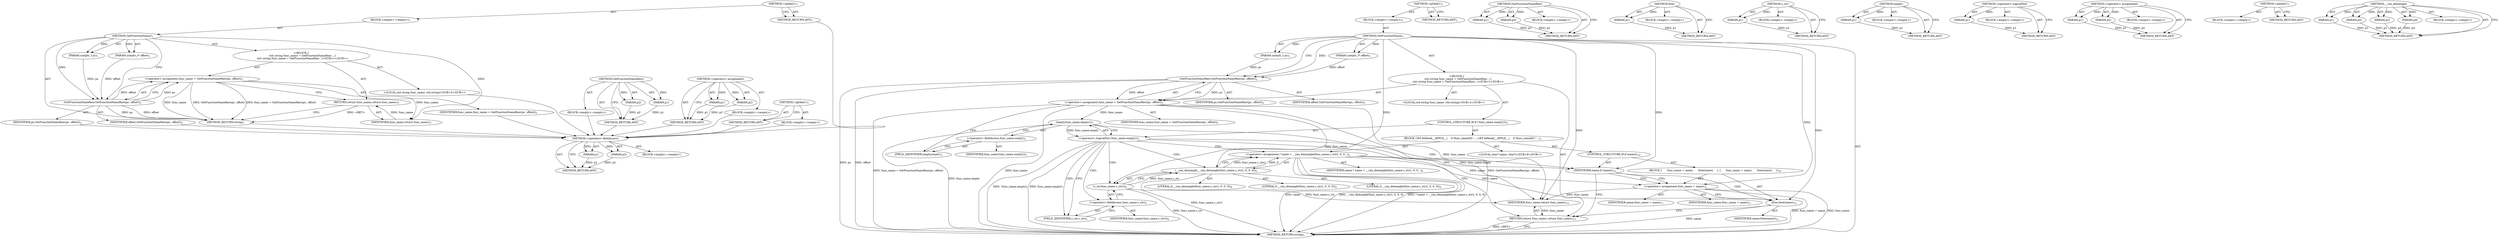 digraph "&lt;global&gt;" {
vulnerable_91 [label=<(METHOD,&lt;operator&gt;.fieldAccess)>];
vulnerable_92 [label=<(PARAM,p1)>];
vulnerable_93 [label=<(PARAM,p2)>];
vulnerable_94 [label=<(BLOCK,&lt;empty&gt;,&lt;empty&gt;)>];
vulnerable_95 [label=<(METHOD_RETURN,ANY)>];
vulnerable_6 [label=<(METHOD,&lt;global&gt;)<SUB>1</SUB>>];
vulnerable_7 [label=<(BLOCK,&lt;empty&gt;,&lt;empty&gt;)<SUB>1</SUB>>];
vulnerable_8 [label=<(METHOD,GetFunctionName)<SUB>1</SUB>>];
vulnerable_9 [label=<(PARAM,uintptr_t pc)<SUB>1</SUB>>];
vulnerable_10 [label=<(PARAM,uintptr_t* offset)<SUB>1</SUB>>];
vulnerable_11 [label="<(BLOCK,{
   std::string func_name = GetFunctionNameRaw...,{
   std::string func_name = GetFunctionNameRaw...)<SUB>1</SUB>>"];
vulnerable_12 [label="<(LOCAL,std.string func_name: std.string)<SUB>2</SUB>>"];
vulnerable_13 [label=<(&lt;operator&gt;.assignment,func_name = GetFunctionNameRaw(pc, offset))<SUB>2</SUB>>];
vulnerable_14 [label=<(IDENTIFIER,func_name,func_name = GetFunctionNameRaw(pc, offset))<SUB>2</SUB>>];
vulnerable_15 [label=<(GetFunctionNameRaw,GetFunctionNameRaw(pc, offset))<SUB>2</SUB>>];
vulnerable_16 [label=<(IDENTIFIER,pc,GetFunctionNameRaw(pc, offset))<SUB>2</SUB>>];
vulnerable_17 [label=<(IDENTIFIER,offset,GetFunctionNameRaw(pc, offset))<SUB>2</SUB>>];
vulnerable_18 [label=<(CONTROL_STRUCTURE,IF,if (!func_name.empty()))<SUB>3</SUB>>];
vulnerable_19 [label=<(&lt;operator&gt;.logicalNot,!func_name.empty())<SUB>3</SUB>>];
vulnerable_20 [label=<(empty,func_name.empty())<SUB>3</SUB>>];
vulnerable_21 [label=<(&lt;operator&gt;.fieldAccess,func_name.empty)<SUB>3</SUB>>];
vulnerable_22 [label=<(IDENTIFIER,func_name,func_name.empty())<SUB>3</SUB>>];
vulnerable_23 [label=<(FIELD_IDENTIFIER,empty,empty)<SUB>3</SUB>>];
vulnerable_24 [label=<(BLOCK,{
#if defined(__APPLE__)
    if (func_name[0] !...,{
#if defined(__APPLE__)
    if (func_name[0] !...)<SUB>3</SUB>>];
vulnerable_25 [label="<(LOCAL,char* name: char*)<SUB>9</SUB>>"];
vulnerable_26 [label=<(&lt;operator&gt;.assignment,* name = __cxa_demangle(func_name.c_str(), 0, 0...)<SUB>9</SUB>>];
vulnerable_27 [label=<(IDENTIFIER,name,* name = __cxa_demangle(func_name.c_str(), 0, 0...)<SUB>9</SUB>>];
vulnerable_28 [label=<(__cxa_demangle,__cxa_demangle(func_name.c_str(), 0, 0, 0))<SUB>9</SUB>>];
vulnerable_29 [label=<(c_str,func_name.c_str())<SUB>9</SUB>>];
vulnerable_30 [label=<(&lt;operator&gt;.fieldAccess,func_name.c_str)<SUB>9</SUB>>];
vulnerable_31 [label=<(IDENTIFIER,func_name,func_name.c_str())<SUB>9</SUB>>];
vulnerable_32 [label=<(FIELD_IDENTIFIER,c_str,c_str)<SUB>9</SUB>>];
vulnerable_33 [label=<(LITERAL,0,__cxa_demangle(func_name.c_str(), 0, 0, 0))<SUB>9</SUB>>];
vulnerable_34 [label=<(LITERAL,0,__cxa_demangle(func_name.c_str(), 0, 0, 0))<SUB>9</SUB>>];
vulnerable_35 [label=<(LITERAL,0,__cxa_demangle(func_name.c_str(), 0, 0, 0))<SUB>9</SUB>>];
vulnerable_36 [label=<(CONTROL_STRUCTURE,IF,if (name))<SUB>10</SUB>>];
vulnerable_37 [label=<(IDENTIFIER,name,if (name))<SUB>10</SUB>>];
vulnerable_38 [label=<(BLOCK,{
      func_name = name;
      free(name);
    },{
      func_name = name;
      free(name);
    })<SUB>10</SUB>>];
vulnerable_39 [label=<(&lt;operator&gt;.assignment,func_name = name)<SUB>11</SUB>>];
vulnerable_40 [label=<(IDENTIFIER,func_name,func_name = name)<SUB>11</SUB>>];
vulnerable_41 [label=<(IDENTIFIER,name,func_name = name)<SUB>11</SUB>>];
vulnerable_42 [label=<(free,free(name))<SUB>12</SUB>>];
vulnerable_43 [label=<(IDENTIFIER,name,free(name))<SUB>12</SUB>>];
vulnerable_44 [label=<(RETURN,return func_name;,return func_name;)<SUB>15</SUB>>];
vulnerable_45 [label=<(IDENTIFIER,func_name,return func_name;)<SUB>15</SUB>>];
vulnerable_46 [label=<(METHOD_RETURN,string)<SUB>1</SUB>>];
vulnerable_48 [label=<(METHOD_RETURN,ANY)<SUB>1</SUB>>];
vulnerable_78 [label=<(METHOD,GetFunctionNameRaw)>];
vulnerable_79 [label=<(PARAM,p1)>];
vulnerable_80 [label=<(PARAM,p2)>];
vulnerable_81 [label=<(BLOCK,&lt;empty&gt;,&lt;empty&gt;)>];
vulnerable_82 [label=<(METHOD_RETURN,ANY)>];
vulnerable_107 [label=<(METHOD,free)>];
vulnerable_108 [label=<(PARAM,p1)>];
vulnerable_109 [label=<(BLOCK,&lt;empty&gt;,&lt;empty&gt;)>];
vulnerable_110 [label=<(METHOD_RETURN,ANY)>];
vulnerable_103 [label=<(METHOD,c_str)>];
vulnerable_104 [label=<(PARAM,p1)>];
vulnerable_105 [label=<(BLOCK,&lt;empty&gt;,&lt;empty&gt;)>];
vulnerable_106 [label=<(METHOD_RETURN,ANY)>];
vulnerable_87 [label=<(METHOD,empty)>];
vulnerable_88 [label=<(PARAM,p1)>];
vulnerable_89 [label=<(BLOCK,&lt;empty&gt;,&lt;empty&gt;)>];
vulnerable_90 [label=<(METHOD_RETURN,ANY)>];
vulnerable_83 [label=<(METHOD,&lt;operator&gt;.logicalNot)>];
vulnerable_84 [label=<(PARAM,p1)>];
vulnerable_85 [label=<(BLOCK,&lt;empty&gt;,&lt;empty&gt;)>];
vulnerable_86 [label=<(METHOD_RETURN,ANY)>];
vulnerable_73 [label=<(METHOD,&lt;operator&gt;.assignment)>];
vulnerable_74 [label=<(PARAM,p1)>];
vulnerable_75 [label=<(PARAM,p2)>];
vulnerable_76 [label=<(BLOCK,&lt;empty&gt;,&lt;empty&gt;)>];
vulnerable_77 [label=<(METHOD_RETURN,ANY)>];
vulnerable_67 [label=<(METHOD,&lt;global&gt;)<SUB>1</SUB>>];
vulnerable_68 [label=<(BLOCK,&lt;empty&gt;,&lt;empty&gt;)>];
vulnerable_69 [label=<(METHOD_RETURN,ANY)>];
vulnerable_96 [label=<(METHOD,__cxa_demangle)>];
vulnerable_97 [label=<(PARAM,p1)>];
vulnerable_98 [label=<(PARAM,p2)>];
vulnerable_99 [label=<(PARAM,p3)>];
vulnerable_100 [label=<(PARAM,p4)>];
vulnerable_101 [label=<(BLOCK,&lt;empty&gt;,&lt;empty&gt;)>];
vulnerable_102 [label=<(METHOD_RETURN,ANY)>];
fixed_6 [label=<(METHOD,&lt;global&gt;)<SUB>1</SUB>>];
fixed_7 [label=<(BLOCK,&lt;empty&gt;,&lt;empty&gt;)<SUB>1</SUB>>];
fixed_8 [label=<(METHOD,GetFunctionName)<SUB>1</SUB>>];
fixed_9 [label=<(PARAM,uintptr_t pc)<SUB>1</SUB>>];
fixed_10 [label=<(PARAM,uintptr_t* offset)<SUB>1</SUB>>];
fixed_11 [label="<(BLOCK,{
   std::string func_name = GetFunctionNameRaw...,{
   std::string func_name = GetFunctionNameRaw...)<SUB>1</SUB>>"];
fixed_12 [label="<(LOCAL,std.string func_name: std.string)<SUB>2</SUB>>"];
fixed_13 [label=<(&lt;operator&gt;.assignment,func_name = GetFunctionNameRaw(pc, offset))<SUB>2</SUB>>];
fixed_14 [label=<(IDENTIFIER,func_name,func_name = GetFunctionNameRaw(pc, offset))<SUB>2</SUB>>];
fixed_15 [label=<(GetFunctionNameRaw,GetFunctionNameRaw(pc, offset))<SUB>2</SUB>>];
fixed_16 [label=<(IDENTIFIER,pc,GetFunctionNameRaw(pc, offset))<SUB>2</SUB>>];
fixed_17 [label=<(IDENTIFIER,offset,GetFunctionNameRaw(pc, offset))<SUB>2</SUB>>];
fixed_18 [label=<(RETURN,return func_name;,return func_name;)<SUB>3</SUB>>];
fixed_19 [label=<(IDENTIFIER,func_name,return func_name;)<SUB>3</SUB>>];
fixed_20 [label=<(METHOD_RETURN,string)<SUB>1</SUB>>];
fixed_22 [label=<(METHOD_RETURN,ANY)<SUB>1</SUB>>];
fixed_48 [label=<(METHOD,GetFunctionNameRaw)>];
fixed_49 [label=<(PARAM,p1)>];
fixed_50 [label=<(PARAM,p2)>];
fixed_51 [label=<(BLOCK,&lt;empty&gt;,&lt;empty&gt;)>];
fixed_52 [label=<(METHOD_RETURN,ANY)>];
fixed_43 [label=<(METHOD,&lt;operator&gt;.assignment)>];
fixed_44 [label=<(PARAM,p1)>];
fixed_45 [label=<(PARAM,p2)>];
fixed_46 [label=<(BLOCK,&lt;empty&gt;,&lt;empty&gt;)>];
fixed_47 [label=<(METHOD_RETURN,ANY)>];
fixed_37 [label=<(METHOD,&lt;global&gt;)<SUB>1</SUB>>];
fixed_38 [label=<(BLOCK,&lt;empty&gt;,&lt;empty&gt;)>];
fixed_39 [label=<(METHOD_RETURN,ANY)>];
vulnerable_91 -> vulnerable_92  [key=0, label="AST: "];
vulnerable_91 -> vulnerable_92  [key=1, label="DDG: "];
vulnerable_91 -> vulnerable_94  [key=0, label="AST: "];
vulnerable_91 -> vulnerable_93  [key=0, label="AST: "];
vulnerable_91 -> vulnerable_93  [key=1, label="DDG: "];
vulnerable_91 -> vulnerable_95  [key=0, label="AST: "];
vulnerable_91 -> vulnerable_95  [key=1, label="CFG: "];
vulnerable_92 -> vulnerable_95  [key=0, label="DDG: p1"];
vulnerable_93 -> vulnerable_95  [key=0, label="DDG: p2"];
vulnerable_6 -> vulnerable_7  [key=0, label="AST: "];
vulnerable_6 -> vulnerable_48  [key=0, label="AST: "];
vulnerable_6 -> vulnerable_48  [key=1, label="CFG: "];
vulnerable_7 -> vulnerable_8  [key=0, label="AST: "];
vulnerable_8 -> vulnerable_9  [key=0, label="AST: "];
vulnerable_8 -> vulnerable_9  [key=1, label="DDG: "];
vulnerable_8 -> vulnerable_10  [key=0, label="AST: "];
vulnerable_8 -> vulnerable_10  [key=1, label="DDG: "];
vulnerable_8 -> vulnerable_11  [key=0, label="AST: "];
vulnerable_8 -> vulnerable_46  [key=0, label="AST: "];
vulnerable_8 -> vulnerable_15  [key=0, label="CFG: "];
vulnerable_8 -> vulnerable_15  [key=1, label="DDG: "];
vulnerable_8 -> vulnerable_45  [key=0, label="DDG: "];
vulnerable_8 -> vulnerable_37  [key=0, label="DDG: "];
vulnerable_8 -> vulnerable_28  [key=0, label="DDG: "];
vulnerable_8 -> vulnerable_39  [key=0, label="DDG: "];
vulnerable_8 -> vulnerable_42  [key=0, label="DDG: "];
vulnerable_9 -> vulnerable_15  [key=0, label="DDG: pc"];
vulnerable_10 -> vulnerable_15  [key=0, label="DDG: offset"];
vulnerable_11 -> vulnerable_12  [key=0, label="AST: "];
vulnerable_11 -> vulnerable_13  [key=0, label="AST: "];
vulnerable_11 -> vulnerable_18  [key=0, label="AST: "];
vulnerable_11 -> vulnerable_44  [key=0, label="AST: "];
vulnerable_13 -> vulnerable_14  [key=0, label="AST: "];
vulnerable_13 -> vulnerable_15  [key=0, label="AST: "];
vulnerable_13 -> vulnerable_23  [key=0, label="CFG: "];
vulnerable_13 -> vulnerable_46  [key=0, label="DDG: func_name"];
vulnerable_13 -> vulnerable_46  [key=1, label="DDG: GetFunctionNameRaw(pc, offset)"];
vulnerable_13 -> vulnerable_46  [key=2, label="DDG: func_name = GetFunctionNameRaw(pc, offset)"];
vulnerable_13 -> vulnerable_45  [key=0, label="DDG: func_name"];
vulnerable_13 -> vulnerable_20  [key=0, label="DDG: func_name"];
vulnerable_13 -> vulnerable_29  [key=0, label="DDG: func_name"];
vulnerable_15 -> vulnerable_16  [key=0, label="AST: "];
vulnerable_15 -> vulnerable_17  [key=0, label="AST: "];
vulnerable_15 -> vulnerable_13  [key=0, label="CFG: "];
vulnerable_15 -> vulnerable_13  [key=1, label="DDG: pc"];
vulnerable_15 -> vulnerable_13  [key=2, label="DDG: offset"];
vulnerable_15 -> vulnerable_46  [key=0, label="DDG: pc"];
vulnerable_15 -> vulnerable_46  [key=1, label="DDG: offset"];
vulnerable_18 -> vulnerable_19  [key=0, label="AST: "];
vulnerable_18 -> vulnerable_24  [key=0, label="AST: "];
vulnerable_19 -> vulnerable_20  [key=0, label="AST: "];
vulnerable_19 -> vulnerable_32  [key=0, label="CFG: "];
vulnerable_19 -> vulnerable_32  [key=1, label="CDG: "];
vulnerable_19 -> vulnerable_44  [key=0, label="CFG: "];
vulnerable_19 -> vulnerable_46  [key=0, label="DDG: func_name.empty()"];
vulnerable_19 -> vulnerable_46  [key=1, label="DDG: !func_name.empty()"];
vulnerable_19 -> vulnerable_30  [key=0, label="CDG: "];
vulnerable_19 -> vulnerable_29  [key=0, label="CDG: "];
vulnerable_19 -> vulnerable_26  [key=0, label="CDG: "];
vulnerable_19 -> vulnerable_28  [key=0, label="CDG: "];
vulnerable_19 -> vulnerable_37  [key=0, label="CDG: "];
vulnerable_20 -> vulnerable_21  [key=0, label="AST: "];
vulnerable_20 -> vulnerable_19  [key=0, label="CFG: "];
vulnerable_20 -> vulnerable_19  [key=1, label="DDG: func_name.empty"];
vulnerable_20 -> vulnerable_46  [key=0, label="DDG: func_name.empty"];
vulnerable_20 -> vulnerable_45  [key=0, label="DDG: func_name.empty"];
vulnerable_21 -> vulnerable_22  [key=0, label="AST: "];
vulnerable_21 -> vulnerable_23  [key=0, label="AST: "];
vulnerable_21 -> vulnerable_20  [key=0, label="CFG: "];
vulnerable_23 -> vulnerable_21  [key=0, label="CFG: "];
vulnerable_24 -> vulnerable_25  [key=0, label="AST: "];
vulnerable_24 -> vulnerable_26  [key=0, label="AST: "];
vulnerable_24 -> vulnerable_36  [key=0, label="AST: "];
vulnerable_26 -> vulnerable_27  [key=0, label="AST: "];
vulnerable_26 -> vulnerable_28  [key=0, label="AST: "];
vulnerable_26 -> vulnerable_37  [key=0, label="CFG: "];
vulnerable_26 -> vulnerable_46  [key=0, label="DDG: name"];
vulnerable_26 -> vulnerable_46  [key=1, label="DDG: __cxa_demangle(func_name.c_str(), 0, 0, 0)"];
vulnerable_26 -> vulnerable_46  [key=2, label="DDG: * name = __cxa_demangle(func_name.c_str(), 0, 0, 0)"];
vulnerable_26 -> vulnerable_39  [key=0, label="DDG: name"];
vulnerable_26 -> vulnerable_42  [key=0, label="DDG: name"];
vulnerable_28 -> vulnerable_29  [key=0, label="AST: "];
vulnerable_28 -> vulnerable_33  [key=0, label="AST: "];
vulnerable_28 -> vulnerable_34  [key=0, label="AST: "];
vulnerable_28 -> vulnerable_35  [key=0, label="AST: "];
vulnerable_28 -> vulnerable_26  [key=0, label="CFG: "];
vulnerable_28 -> vulnerable_26  [key=1, label="DDG: func_name.c_str()"];
vulnerable_28 -> vulnerable_26  [key=2, label="DDG: 0"];
vulnerable_28 -> vulnerable_46  [key=0, label="DDG: func_name.c_str()"];
vulnerable_29 -> vulnerable_30  [key=0, label="AST: "];
vulnerable_29 -> vulnerable_28  [key=0, label="CFG: "];
vulnerable_29 -> vulnerable_28  [key=1, label="DDG: func_name.c_str"];
vulnerable_29 -> vulnerable_46  [key=0, label="DDG: func_name.c_str"];
vulnerable_29 -> vulnerable_45  [key=0, label="DDG: func_name.c_str"];
vulnerable_30 -> vulnerable_31  [key=0, label="AST: "];
vulnerable_30 -> vulnerable_32  [key=0, label="AST: "];
vulnerable_30 -> vulnerable_29  [key=0, label="CFG: "];
vulnerable_32 -> vulnerable_30  [key=0, label="CFG: "];
vulnerable_36 -> vulnerable_37  [key=0, label="AST: "];
vulnerable_36 -> vulnerable_38  [key=0, label="AST: "];
vulnerable_37 -> vulnerable_39  [key=0, label="CFG: "];
vulnerable_37 -> vulnerable_39  [key=1, label="CDG: "];
vulnerable_37 -> vulnerable_44  [key=0, label="CFG: "];
vulnerable_37 -> vulnerable_42  [key=0, label="CDG: "];
vulnerable_38 -> vulnerable_39  [key=0, label="AST: "];
vulnerable_38 -> vulnerable_42  [key=0, label="AST: "];
vulnerable_39 -> vulnerable_40  [key=0, label="AST: "];
vulnerable_39 -> vulnerable_41  [key=0, label="AST: "];
vulnerable_39 -> vulnerable_42  [key=0, label="CFG: "];
vulnerable_39 -> vulnerable_46  [key=0, label="DDG: func_name"];
vulnerable_39 -> vulnerable_46  [key=1, label="DDG: func_name = name"];
vulnerable_39 -> vulnerable_45  [key=0, label="DDG: func_name"];
vulnerable_42 -> vulnerable_43  [key=0, label="AST: "];
vulnerable_42 -> vulnerable_44  [key=0, label="CFG: "];
vulnerable_42 -> vulnerable_46  [key=0, label="DDG: name"];
vulnerable_44 -> vulnerable_45  [key=0, label="AST: "];
vulnerable_44 -> vulnerable_46  [key=0, label="CFG: "];
vulnerable_44 -> vulnerable_46  [key=1, label="DDG: &lt;RET&gt;"];
vulnerable_45 -> vulnerable_44  [key=0, label="DDG: func_name"];
vulnerable_78 -> vulnerable_79  [key=0, label="AST: "];
vulnerable_78 -> vulnerable_79  [key=1, label="DDG: "];
vulnerable_78 -> vulnerable_81  [key=0, label="AST: "];
vulnerable_78 -> vulnerable_80  [key=0, label="AST: "];
vulnerable_78 -> vulnerable_80  [key=1, label="DDG: "];
vulnerable_78 -> vulnerable_82  [key=0, label="AST: "];
vulnerable_78 -> vulnerable_82  [key=1, label="CFG: "];
vulnerable_79 -> vulnerable_82  [key=0, label="DDG: p1"];
vulnerable_80 -> vulnerable_82  [key=0, label="DDG: p2"];
vulnerable_107 -> vulnerable_108  [key=0, label="AST: "];
vulnerable_107 -> vulnerable_108  [key=1, label="DDG: "];
vulnerable_107 -> vulnerable_109  [key=0, label="AST: "];
vulnerable_107 -> vulnerable_110  [key=0, label="AST: "];
vulnerable_107 -> vulnerable_110  [key=1, label="CFG: "];
vulnerable_108 -> vulnerable_110  [key=0, label="DDG: p1"];
vulnerable_103 -> vulnerable_104  [key=0, label="AST: "];
vulnerable_103 -> vulnerable_104  [key=1, label="DDG: "];
vulnerable_103 -> vulnerable_105  [key=0, label="AST: "];
vulnerable_103 -> vulnerable_106  [key=0, label="AST: "];
vulnerable_103 -> vulnerable_106  [key=1, label="CFG: "];
vulnerable_104 -> vulnerable_106  [key=0, label="DDG: p1"];
vulnerable_87 -> vulnerable_88  [key=0, label="AST: "];
vulnerable_87 -> vulnerable_88  [key=1, label="DDG: "];
vulnerable_87 -> vulnerable_89  [key=0, label="AST: "];
vulnerable_87 -> vulnerable_90  [key=0, label="AST: "];
vulnerable_87 -> vulnerable_90  [key=1, label="CFG: "];
vulnerable_88 -> vulnerable_90  [key=0, label="DDG: p1"];
vulnerable_83 -> vulnerable_84  [key=0, label="AST: "];
vulnerable_83 -> vulnerable_84  [key=1, label="DDG: "];
vulnerable_83 -> vulnerable_85  [key=0, label="AST: "];
vulnerable_83 -> vulnerable_86  [key=0, label="AST: "];
vulnerable_83 -> vulnerable_86  [key=1, label="CFG: "];
vulnerable_84 -> vulnerable_86  [key=0, label="DDG: p1"];
vulnerable_73 -> vulnerable_74  [key=0, label="AST: "];
vulnerable_73 -> vulnerable_74  [key=1, label="DDG: "];
vulnerable_73 -> vulnerable_76  [key=0, label="AST: "];
vulnerable_73 -> vulnerable_75  [key=0, label="AST: "];
vulnerable_73 -> vulnerable_75  [key=1, label="DDG: "];
vulnerable_73 -> vulnerable_77  [key=0, label="AST: "];
vulnerable_73 -> vulnerable_77  [key=1, label="CFG: "];
vulnerable_74 -> vulnerable_77  [key=0, label="DDG: p1"];
vulnerable_75 -> vulnerable_77  [key=0, label="DDG: p2"];
vulnerable_67 -> vulnerable_68  [key=0, label="AST: "];
vulnerable_67 -> vulnerable_69  [key=0, label="AST: "];
vulnerable_67 -> vulnerable_69  [key=1, label="CFG: "];
vulnerable_96 -> vulnerable_97  [key=0, label="AST: "];
vulnerable_96 -> vulnerable_97  [key=1, label="DDG: "];
vulnerable_96 -> vulnerable_101  [key=0, label="AST: "];
vulnerable_96 -> vulnerable_98  [key=0, label="AST: "];
vulnerable_96 -> vulnerable_98  [key=1, label="DDG: "];
vulnerable_96 -> vulnerable_102  [key=0, label="AST: "];
vulnerable_96 -> vulnerable_102  [key=1, label="CFG: "];
vulnerable_96 -> vulnerable_99  [key=0, label="AST: "];
vulnerable_96 -> vulnerable_99  [key=1, label="DDG: "];
vulnerable_96 -> vulnerable_100  [key=0, label="AST: "];
vulnerable_96 -> vulnerable_100  [key=1, label="DDG: "];
vulnerable_97 -> vulnerable_102  [key=0, label="DDG: p1"];
vulnerable_98 -> vulnerable_102  [key=0, label="DDG: p2"];
vulnerable_99 -> vulnerable_102  [key=0, label="DDG: p3"];
vulnerable_100 -> vulnerable_102  [key=0, label="DDG: p4"];
fixed_6 -> fixed_7  [key=0, label="AST: "];
fixed_6 -> fixed_22  [key=0, label="AST: "];
fixed_6 -> fixed_22  [key=1, label="CFG: "];
fixed_7 -> fixed_8  [key=0, label="AST: "];
fixed_8 -> fixed_9  [key=0, label="AST: "];
fixed_8 -> fixed_9  [key=1, label="DDG: "];
fixed_8 -> fixed_10  [key=0, label="AST: "];
fixed_8 -> fixed_10  [key=1, label="DDG: "];
fixed_8 -> fixed_11  [key=0, label="AST: "];
fixed_8 -> fixed_20  [key=0, label="AST: "];
fixed_8 -> fixed_15  [key=0, label="CFG: "];
fixed_8 -> fixed_15  [key=1, label="DDG: "];
fixed_8 -> fixed_19  [key=0, label="DDG: "];
fixed_9 -> fixed_15  [key=0, label="DDG: pc"];
fixed_10 -> fixed_15  [key=0, label="DDG: offset"];
fixed_11 -> fixed_12  [key=0, label="AST: "];
fixed_11 -> fixed_13  [key=0, label="AST: "];
fixed_11 -> fixed_18  [key=0, label="AST: "];
fixed_12 -> vulnerable_91  [key=0];
fixed_13 -> fixed_14  [key=0, label="AST: "];
fixed_13 -> fixed_15  [key=0, label="AST: "];
fixed_13 -> fixed_18  [key=0, label="CFG: "];
fixed_13 -> fixed_20  [key=0, label="DDG: func_name"];
fixed_13 -> fixed_20  [key=1, label="DDG: GetFunctionNameRaw(pc, offset)"];
fixed_13 -> fixed_20  [key=2, label="DDG: func_name = GetFunctionNameRaw(pc, offset)"];
fixed_13 -> fixed_19  [key=0, label="DDG: func_name"];
fixed_14 -> vulnerable_91  [key=0];
fixed_15 -> fixed_16  [key=0, label="AST: "];
fixed_15 -> fixed_17  [key=0, label="AST: "];
fixed_15 -> fixed_13  [key=0, label="CFG: "];
fixed_15 -> fixed_13  [key=1, label="DDG: pc"];
fixed_15 -> fixed_13  [key=2, label="DDG: offset"];
fixed_15 -> fixed_20  [key=0, label="DDG: pc"];
fixed_15 -> fixed_20  [key=1, label="DDG: offset"];
fixed_16 -> vulnerable_91  [key=0];
fixed_17 -> vulnerable_91  [key=0];
fixed_18 -> fixed_19  [key=0, label="AST: "];
fixed_18 -> fixed_20  [key=0, label="CFG: "];
fixed_18 -> fixed_20  [key=1, label="DDG: &lt;RET&gt;"];
fixed_19 -> fixed_18  [key=0, label="DDG: func_name"];
fixed_20 -> vulnerable_91  [key=0];
fixed_22 -> vulnerable_91  [key=0];
fixed_48 -> fixed_49  [key=0, label="AST: "];
fixed_48 -> fixed_49  [key=1, label="DDG: "];
fixed_48 -> fixed_51  [key=0, label="AST: "];
fixed_48 -> fixed_50  [key=0, label="AST: "];
fixed_48 -> fixed_50  [key=1, label="DDG: "];
fixed_48 -> fixed_52  [key=0, label="AST: "];
fixed_48 -> fixed_52  [key=1, label="CFG: "];
fixed_49 -> fixed_52  [key=0, label="DDG: p1"];
fixed_50 -> fixed_52  [key=0, label="DDG: p2"];
fixed_51 -> vulnerable_91  [key=0];
fixed_52 -> vulnerable_91  [key=0];
fixed_43 -> fixed_44  [key=0, label="AST: "];
fixed_43 -> fixed_44  [key=1, label="DDG: "];
fixed_43 -> fixed_46  [key=0, label="AST: "];
fixed_43 -> fixed_45  [key=0, label="AST: "];
fixed_43 -> fixed_45  [key=1, label="DDG: "];
fixed_43 -> fixed_47  [key=0, label="AST: "];
fixed_43 -> fixed_47  [key=1, label="CFG: "];
fixed_44 -> fixed_47  [key=0, label="DDG: p1"];
fixed_45 -> fixed_47  [key=0, label="DDG: p2"];
fixed_46 -> vulnerable_91  [key=0];
fixed_47 -> vulnerable_91  [key=0];
fixed_37 -> fixed_38  [key=0, label="AST: "];
fixed_37 -> fixed_39  [key=0, label="AST: "];
fixed_37 -> fixed_39  [key=1, label="CFG: "];
fixed_38 -> vulnerable_91  [key=0];
fixed_39 -> vulnerable_91  [key=0];
}
